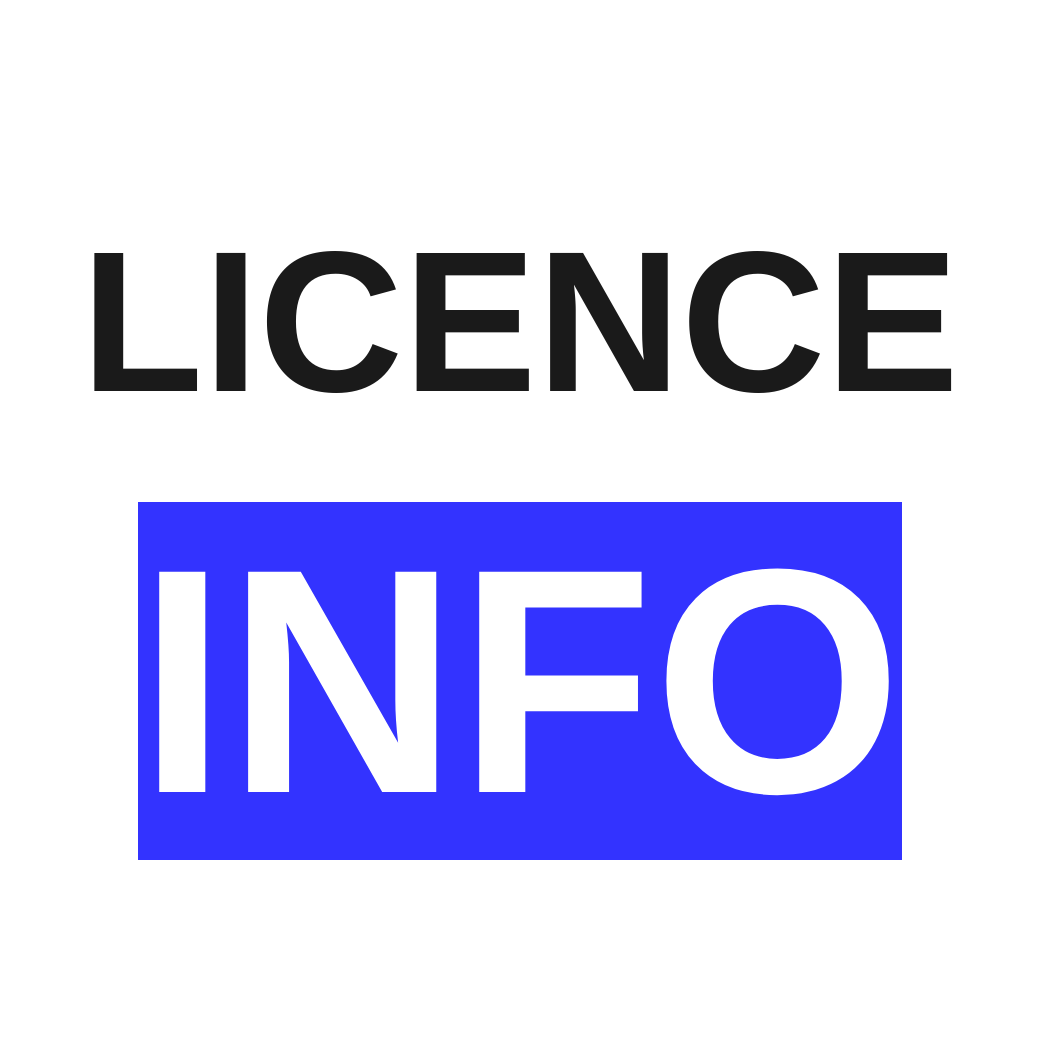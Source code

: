 <mxfile version="13.1.3">
    <diagram id="6hGFLwfOUW9BJ-s0fimq" name="Page-1">
        <mxGraphModel dx="994" dy="605" grid="1" gridSize="10" guides="1" tooltips="1" connect="1" arrows="1" fold="1" page="1" pageScale="1" pageWidth="827" pageHeight="1169" math="0" shadow="0">
            <root>
                <mxCell id="0"/>
                <mxCell id="1" parent="0"/>
                <mxCell id="2" value="" style="whiteSpace=wrap;html=1;aspect=fixed;fillColor=#FFFFFF;strokeColor=none;" parent="1" vertex="1">
                    <mxGeometry x="80" y="40" width="520" height="520" as="geometry"/>
                </mxCell>
                <mxCell id="3" value="&lt;font&gt;&lt;font size=&quot;1&quot; color=&quot;#ffffff&quot;&gt;&lt;b style=&quot;background-color: rgb(51 , 51 , 255) ; font-size: 160px&quot;&gt;INFO&lt;/b&gt;&lt;/font&gt;&lt;/font&gt;" style="text;html=1;fillColor=none;align=center;verticalAlign=middle;whiteSpace=wrap;rounded=0;" parent="1" vertex="1">
                    <mxGeometry x="80" y="320" width="520" height="120" as="geometry"/>
                </mxCell>
                <mxCell id="8" value="&lt;font&gt;&lt;font color=&quot;#1a1a1a&quot; size=&quot;1&quot;&gt;&lt;b style=&quot;background-color: rgb(255 , 255 , 255)&quot;&gt;&lt;sup style=&quot;font-size: 100px&quot;&gt;LICENCE&lt;/sup&gt;&lt;/b&gt;&lt;/font&gt;&lt;/font&gt;" style="text;html=1;align=center;verticalAlign=middle;whiteSpace=wrap;rounded=0;" vertex="1" parent="1">
                    <mxGeometry x="80" y="140" width="520" height="120" as="geometry"/>
                </mxCell>
            </root>
        </mxGraphModel>
    </diagram>
</mxfile>